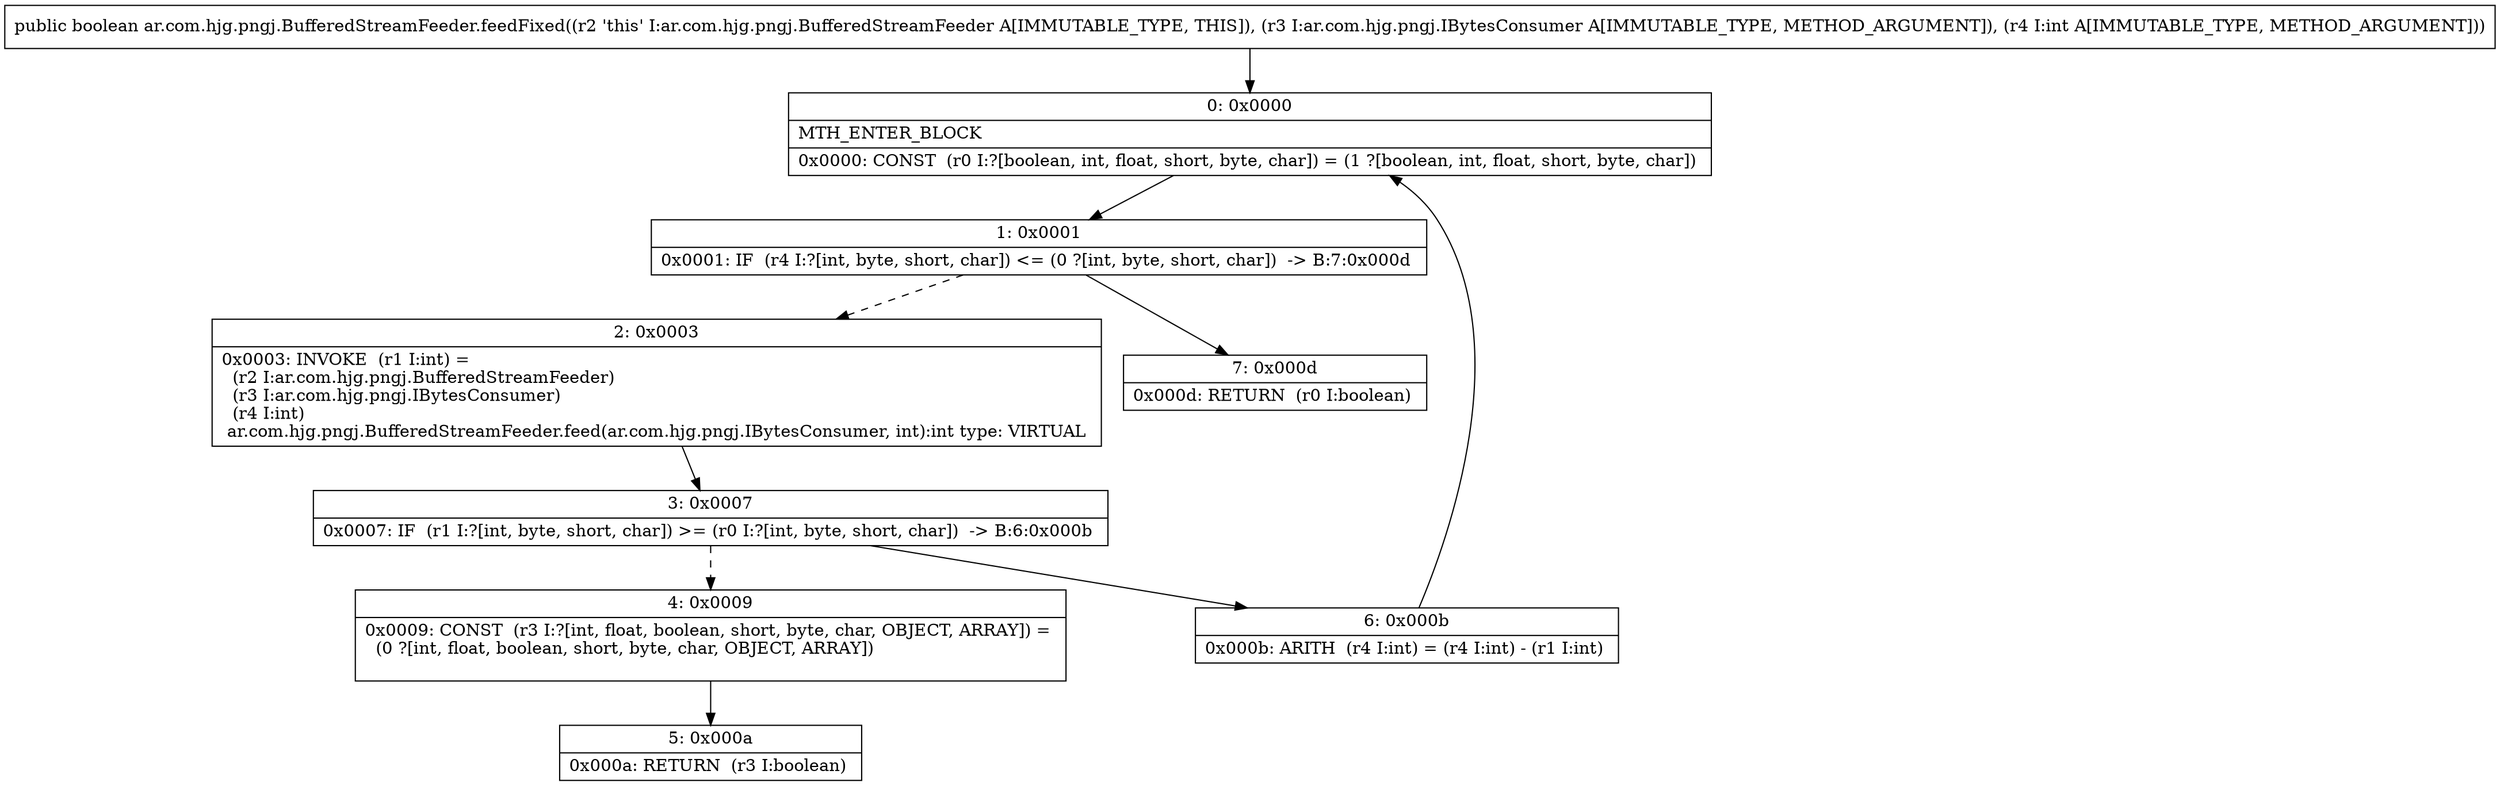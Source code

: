 digraph "CFG forar.com.hjg.pngj.BufferedStreamFeeder.feedFixed(Lar\/com\/hjg\/pngj\/IBytesConsumer;I)Z" {
Node_0 [shape=record,label="{0\:\ 0x0000|MTH_ENTER_BLOCK\l|0x0000: CONST  (r0 I:?[boolean, int, float, short, byte, char]) = (1 ?[boolean, int, float, short, byte, char]) \l}"];
Node_1 [shape=record,label="{1\:\ 0x0001|0x0001: IF  (r4 I:?[int, byte, short, char]) \<= (0 ?[int, byte, short, char])  \-\> B:7:0x000d \l}"];
Node_2 [shape=record,label="{2\:\ 0x0003|0x0003: INVOKE  (r1 I:int) = \l  (r2 I:ar.com.hjg.pngj.BufferedStreamFeeder)\l  (r3 I:ar.com.hjg.pngj.IBytesConsumer)\l  (r4 I:int)\l ar.com.hjg.pngj.BufferedStreamFeeder.feed(ar.com.hjg.pngj.IBytesConsumer, int):int type: VIRTUAL \l}"];
Node_3 [shape=record,label="{3\:\ 0x0007|0x0007: IF  (r1 I:?[int, byte, short, char]) \>= (r0 I:?[int, byte, short, char])  \-\> B:6:0x000b \l}"];
Node_4 [shape=record,label="{4\:\ 0x0009|0x0009: CONST  (r3 I:?[int, float, boolean, short, byte, char, OBJECT, ARRAY]) = \l  (0 ?[int, float, boolean, short, byte, char, OBJECT, ARRAY])\l \l}"];
Node_5 [shape=record,label="{5\:\ 0x000a|0x000a: RETURN  (r3 I:boolean) \l}"];
Node_6 [shape=record,label="{6\:\ 0x000b|0x000b: ARITH  (r4 I:int) = (r4 I:int) \- (r1 I:int) \l}"];
Node_7 [shape=record,label="{7\:\ 0x000d|0x000d: RETURN  (r0 I:boolean) \l}"];
MethodNode[shape=record,label="{public boolean ar.com.hjg.pngj.BufferedStreamFeeder.feedFixed((r2 'this' I:ar.com.hjg.pngj.BufferedStreamFeeder A[IMMUTABLE_TYPE, THIS]), (r3 I:ar.com.hjg.pngj.IBytesConsumer A[IMMUTABLE_TYPE, METHOD_ARGUMENT]), (r4 I:int A[IMMUTABLE_TYPE, METHOD_ARGUMENT])) }"];
MethodNode -> Node_0;
Node_0 -> Node_1;
Node_1 -> Node_2[style=dashed];
Node_1 -> Node_7;
Node_2 -> Node_3;
Node_3 -> Node_4[style=dashed];
Node_3 -> Node_6;
Node_4 -> Node_5;
Node_6 -> Node_0;
}

